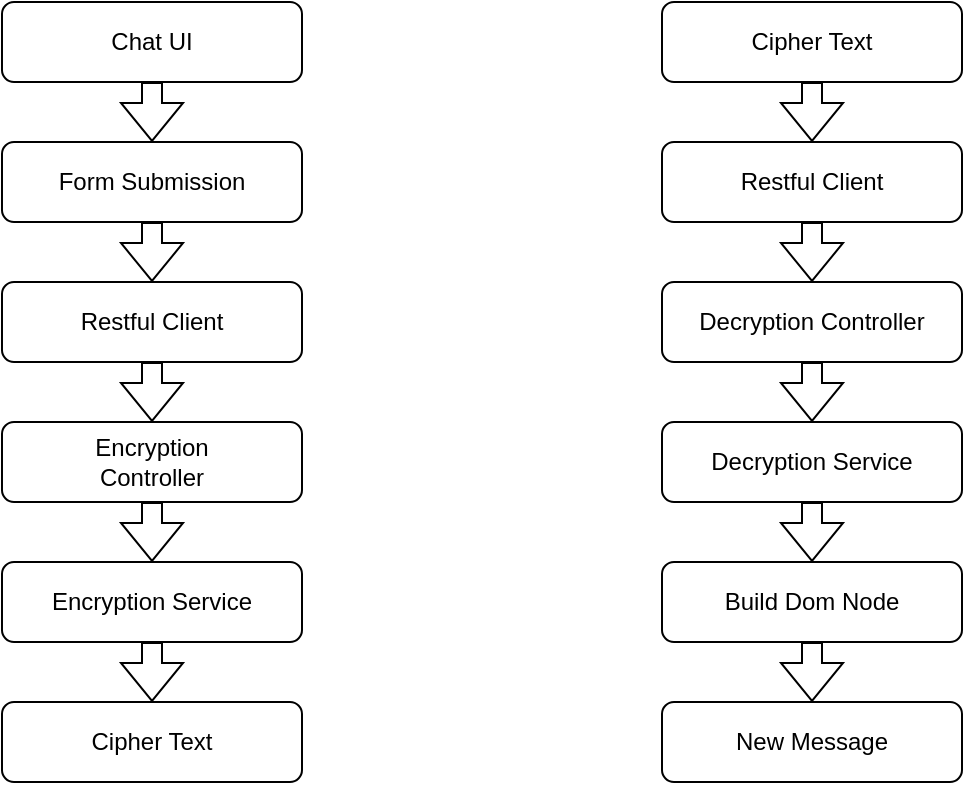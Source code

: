 <mxfile version="22.1.4" type="github">
  <diagram name="Page-1" id="66eJCO0w_-RUQIccFsyU">
    <mxGraphModel dx="2074" dy="750" grid="1" gridSize="10" guides="1" tooltips="1" connect="1" arrows="1" fold="1" page="1" pageScale="1" pageWidth="850" pageHeight="1100" math="0" shadow="0">
      <root>
        <mxCell id="0" />
        <mxCell id="1" parent="0" />
        <mxCell id="5YMgbWZ6xARLCAiR8E7--1" value="Chat UI" style="rounded=1;whiteSpace=wrap;html=1;" vertex="1" parent="1">
          <mxGeometry x="80" y="270" width="150" height="40" as="geometry" />
        </mxCell>
        <mxCell id="5YMgbWZ6xARLCAiR8E7--2" value="Form Submission" style="rounded=1;whiteSpace=wrap;html=1;" vertex="1" parent="1">
          <mxGeometry x="80" y="340" width="150" height="40" as="geometry" />
        </mxCell>
        <mxCell id="5YMgbWZ6xARLCAiR8E7--3" value="Restful Client" style="rounded=1;whiteSpace=wrap;html=1;" vertex="1" parent="1">
          <mxGeometry x="80" y="410" width="150" height="40" as="geometry" />
        </mxCell>
        <mxCell id="5YMgbWZ6xARLCAiR8E7--4" value="Encryption&lt;br&gt;Controller" style="rounded=1;whiteSpace=wrap;html=1;" vertex="1" parent="1">
          <mxGeometry x="80" y="480" width="150" height="40" as="geometry" />
        </mxCell>
        <mxCell id="5YMgbWZ6xARLCAiR8E7--5" value="Encryption Service" style="rounded=1;whiteSpace=wrap;html=1;" vertex="1" parent="1">
          <mxGeometry x="80" y="550" width="150" height="40" as="geometry" />
        </mxCell>
        <mxCell id="5YMgbWZ6xARLCAiR8E7--6" value="Cipher Text" style="rounded=1;whiteSpace=wrap;html=1;" vertex="1" parent="1">
          <mxGeometry x="80" y="620" width="150" height="40" as="geometry" />
        </mxCell>
        <mxCell id="5YMgbWZ6xARLCAiR8E7--12" value="" style="shape=flexArrow;endArrow=classic;html=1;rounded=0;exitX=0.5;exitY=1;exitDx=0;exitDy=0;entryX=0.5;entryY=0;entryDx=0;entryDy=0;" edge="1" parent="1" source="5YMgbWZ6xARLCAiR8E7--1" target="5YMgbWZ6xARLCAiR8E7--2">
          <mxGeometry width="50" height="50" relative="1" as="geometry">
            <mxPoint x="270" y="410" as="sourcePoint" />
            <mxPoint x="320" y="360" as="targetPoint" />
          </mxGeometry>
        </mxCell>
        <mxCell id="5YMgbWZ6xARLCAiR8E7--13" value="" style="shape=flexArrow;endArrow=classic;html=1;rounded=0;entryX=0.5;entryY=0;entryDx=0;entryDy=0;" edge="1" parent="1" target="5YMgbWZ6xARLCAiR8E7--3">
          <mxGeometry width="50" height="50" relative="1" as="geometry">
            <mxPoint x="155" y="380" as="sourcePoint" />
            <mxPoint x="480" y="410" as="targetPoint" />
          </mxGeometry>
        </mxCell>
        <mxCell id="5YMgbWZ6xARLCAiR8E7--14" value="" style="shape=flexArrow;endArrow=classic;html=1;rounded=0;exitX=0.5;exitY=1;exitDx=0;exitDy=0;entryX=0.5;entryY=0;entryDx=0;entryDy=0;" edge="1" parent="1" source="5YMgbWZ6xARLCAiR8E7--3" target="5YMgbWZ6xARLCAiR8E7--4">
          <mxGeometry width="50" height="50" relative="1" as="geometry">
            <mxPoint x="580" y="500" as="sourcePoint" />
            <mxPoint x="630" y="450" as="targetPoint" />
          </mxGeometry>
        </mxCell>
        <mxCell id="5YMgbWZ6xARLCAiR8E7--15" value="" style="shape=flexArrow;endArrow=classic;html=1;rounded=0;exitX=0.5;exitY=1;exitDx=0;exitDy=0;entryX=0.5;entryY=0;entryDx=0;entryDy=0;" edge="1" parent="1" source="5YMgbWZ6xARLCAiR8E7--4" target="5YMgbWZ6xARLCAiR8E7--5">
          <mxGeometry width="50" height="50" relative="1" as="geometry">
            <mxPoint x="290" y="520" as="sourcePoint" />
            <mxPoint x="340" y="470" as="targetPoint" />
          </mxGeometry>
        </mxCell>
        <mxCell id="5YMgbWZ6xARLCAiR8E7--16" value="" style="shape=flexArrow;endArrow=classic;html=1;rounded=0;exitX=0.5;exitY=1;exitDx=0;exitDy=0;entryX=0.5;entryY=0;entryDx=0;entryDy=0;" edge="1" parent="1" source="5YMgbWZ6xARLCAiR8E7--5" target="5YMgbWZ6xARLCAiR8E7--6">
          <mxGeometry width="50" height="50" relative="1" as="geometry">
            <mxPoint x="370" y="650" as="sourcePoint" />
            <mxPoint x="420" y="600" as="targetPoint" />
          </mxGeometry>
        </mxCell>
        <mxCell id="5YMgbWZ6xARLCAiR8E7--17" value="Cipher Text" style="rounded=1;whiteSpace=wrap;html=1;" vertex="1" parent="1">
          <mxGeometry x="410" y="270" width="150" height="40" as="geometry" />
        </mxCell>
        <mxCell id="5YMgbWZ6xARLCAiR8E7--18" value="Restful Client" style="rounded=1;whiteSpace=wrap;html=1;" vertex="1" parent="1">
          <mxGeometry x="410" y="340" width="150" height="40" as="geometry" />
        </mxCell>
        <mxCell id="5YMgbWZ6xARLCAiR8E7--19" value="Decryption Controller" style="rounded=1;whiteSpace=wrap;html=1;" vertex="1" parent="1">
          <mxGeometry x="410" y="410" width="150" height="40" as="geometry" />
        </mxCell>
        <mxCell id="5YMgbWZ6xARLCAiR8E7--20" value="Decryption Service" style="rounded=1;whiteSpace=wrap;html=1;" vertex="1" parent="1">
          <mxGeometry x="410" y="480" width="150" height="40" as="geometry" />
        </mxCell>
        <mxCell id="5YMgbWZ6xARLCAiR8E7--21" value="Build Dom Node" style="rounded=1;whiteSpace=wrap;html=1;" vertex="1" parent="1">
          <mxGeometry x="410" y="550" width="150" height="40" as="geometry" />
        </mxCell>
        <mxCell id="5YMgbWZ6xARLCAiR8E7--22" value="New Message" style="rounded=1;whiteSpace=wrap;html=1;" vertex="1" parent="1">
          <mxGeometry x="410" y="620" width="150" height="40" as="geometry" />
        </mxCell>
        <mxCell id="5YMgbWZ6xARLCAiR8E7--23" value="" style="shape=flexArrow;endArrow=classic;html=1;rounded=0;exitX=0.5;exitY=1;exitDx=0;exitDy=0;entryX=0.5;entryY=0;entryDx=0;entryDy=0;" edge="1" parent="1" source="5YMgbWZ6xARLCAiR8E7--17" target="5YMgbWZ6xARLCAiR8E7--18">
          <mxGeometry width="50" height="50" relative="1" as="geometry">
            <mxPoint x="600" y="410" as="sourcePoint" />
            <mxPoint x="650" y="360" as="targetPoint" />
          </mxGeometry>
        </mxCell>
        <mxCell id="5YMgbWZ6xARLCAiR8E7--24" value="" style="shape=flexArrow;endArrow=classic;html=1;rounded=0;entryX=0.5;entryY=0;entryDx=0;entryDy=0;" edge="1" parent="1" target="5YMgbWZ6xARLCAiR8E7--19">
          <mxGeometry width="50" height="50" relative="1" as="geometry">
            <mxPoint x="485" y="380" as="sourcePoint" />
            <mxPoint x="810" y="410" as="targetPoint" />
          </mxGeometry>
        </mxCell>
        <mxCell id="5YMgbWZ6xARLCAiR8E7--25" value="" style="shape=flexArrow;endArrow=classic;html=1;rounded=0;exitX=0.5;exitY=1;exitDx=0;exitDy=0;entryX=0.5;entryY=0;entryDx=0;entryDy=0;" edge="1" parent="1" source="5YMgbWZ6xARLCAiR8E7--19" target="5YMgbWZ6xARLCAiR8E7--20">
          <mxGeometry width="50" height="50" relative="1" as="geometry">
            <mxPoint x="910" y="500" as="sourcePoint" />
            <mxPoint x="960" y="450" as="targetPoint" />
          </mxGeometry>
        </mxCell>
        <mxCell id="5YMgbWZ6xARLCAiR8E7--26" value="" style="shape=flexArrow;endArrow=classic;html=1;rounded=0;exitX=0.5;exitY=1;exitDx=0;exitDy=0;entryX=0.5;entryY=0;entryDx=0;entryDy=0;" edge="1" parent="1" source="5YMgbWZ6xARLCAiR8E7--20" target="5YMgbWZ6xARLCAiR8E7--21">
          <mxGeometry width="50" height="50" relative="1" as="geometry">
            <mxPoint x="620" y="520" as="sourcePoint" />
            <mxPoint x="670" y="470" as="targetPoint" />
          </mxGeometry>
        </mxCell>
        <mxCell id="5YMgbWZ6xARLCAiR8E7--27" value="" style="shape=flexArrow;endArrow=classic;html=1;rounded=0;exitX=0.5;exitY=1;exitDx=0;exitDy=0;entryX=0.5;entryY=0;entryDx=0;entryDy=0;" edge="1" parent="1" source="5YMgbWZ6xARLCAiR8E7--21" target="5YMgbWZ6xARLCAiR8E7--22">
          <mxGeometry width="50" height="50" relative="1" as="geometry">
            <mxPoint x="700" y="650" as="sourcePoint" />
            <mxPoint x="750" y="600" as="targetPoint" />
          </mxGeometry>
        </mxCell>
      </root>
    </mxGraphModel>
  </diagram>
</mxfile>

